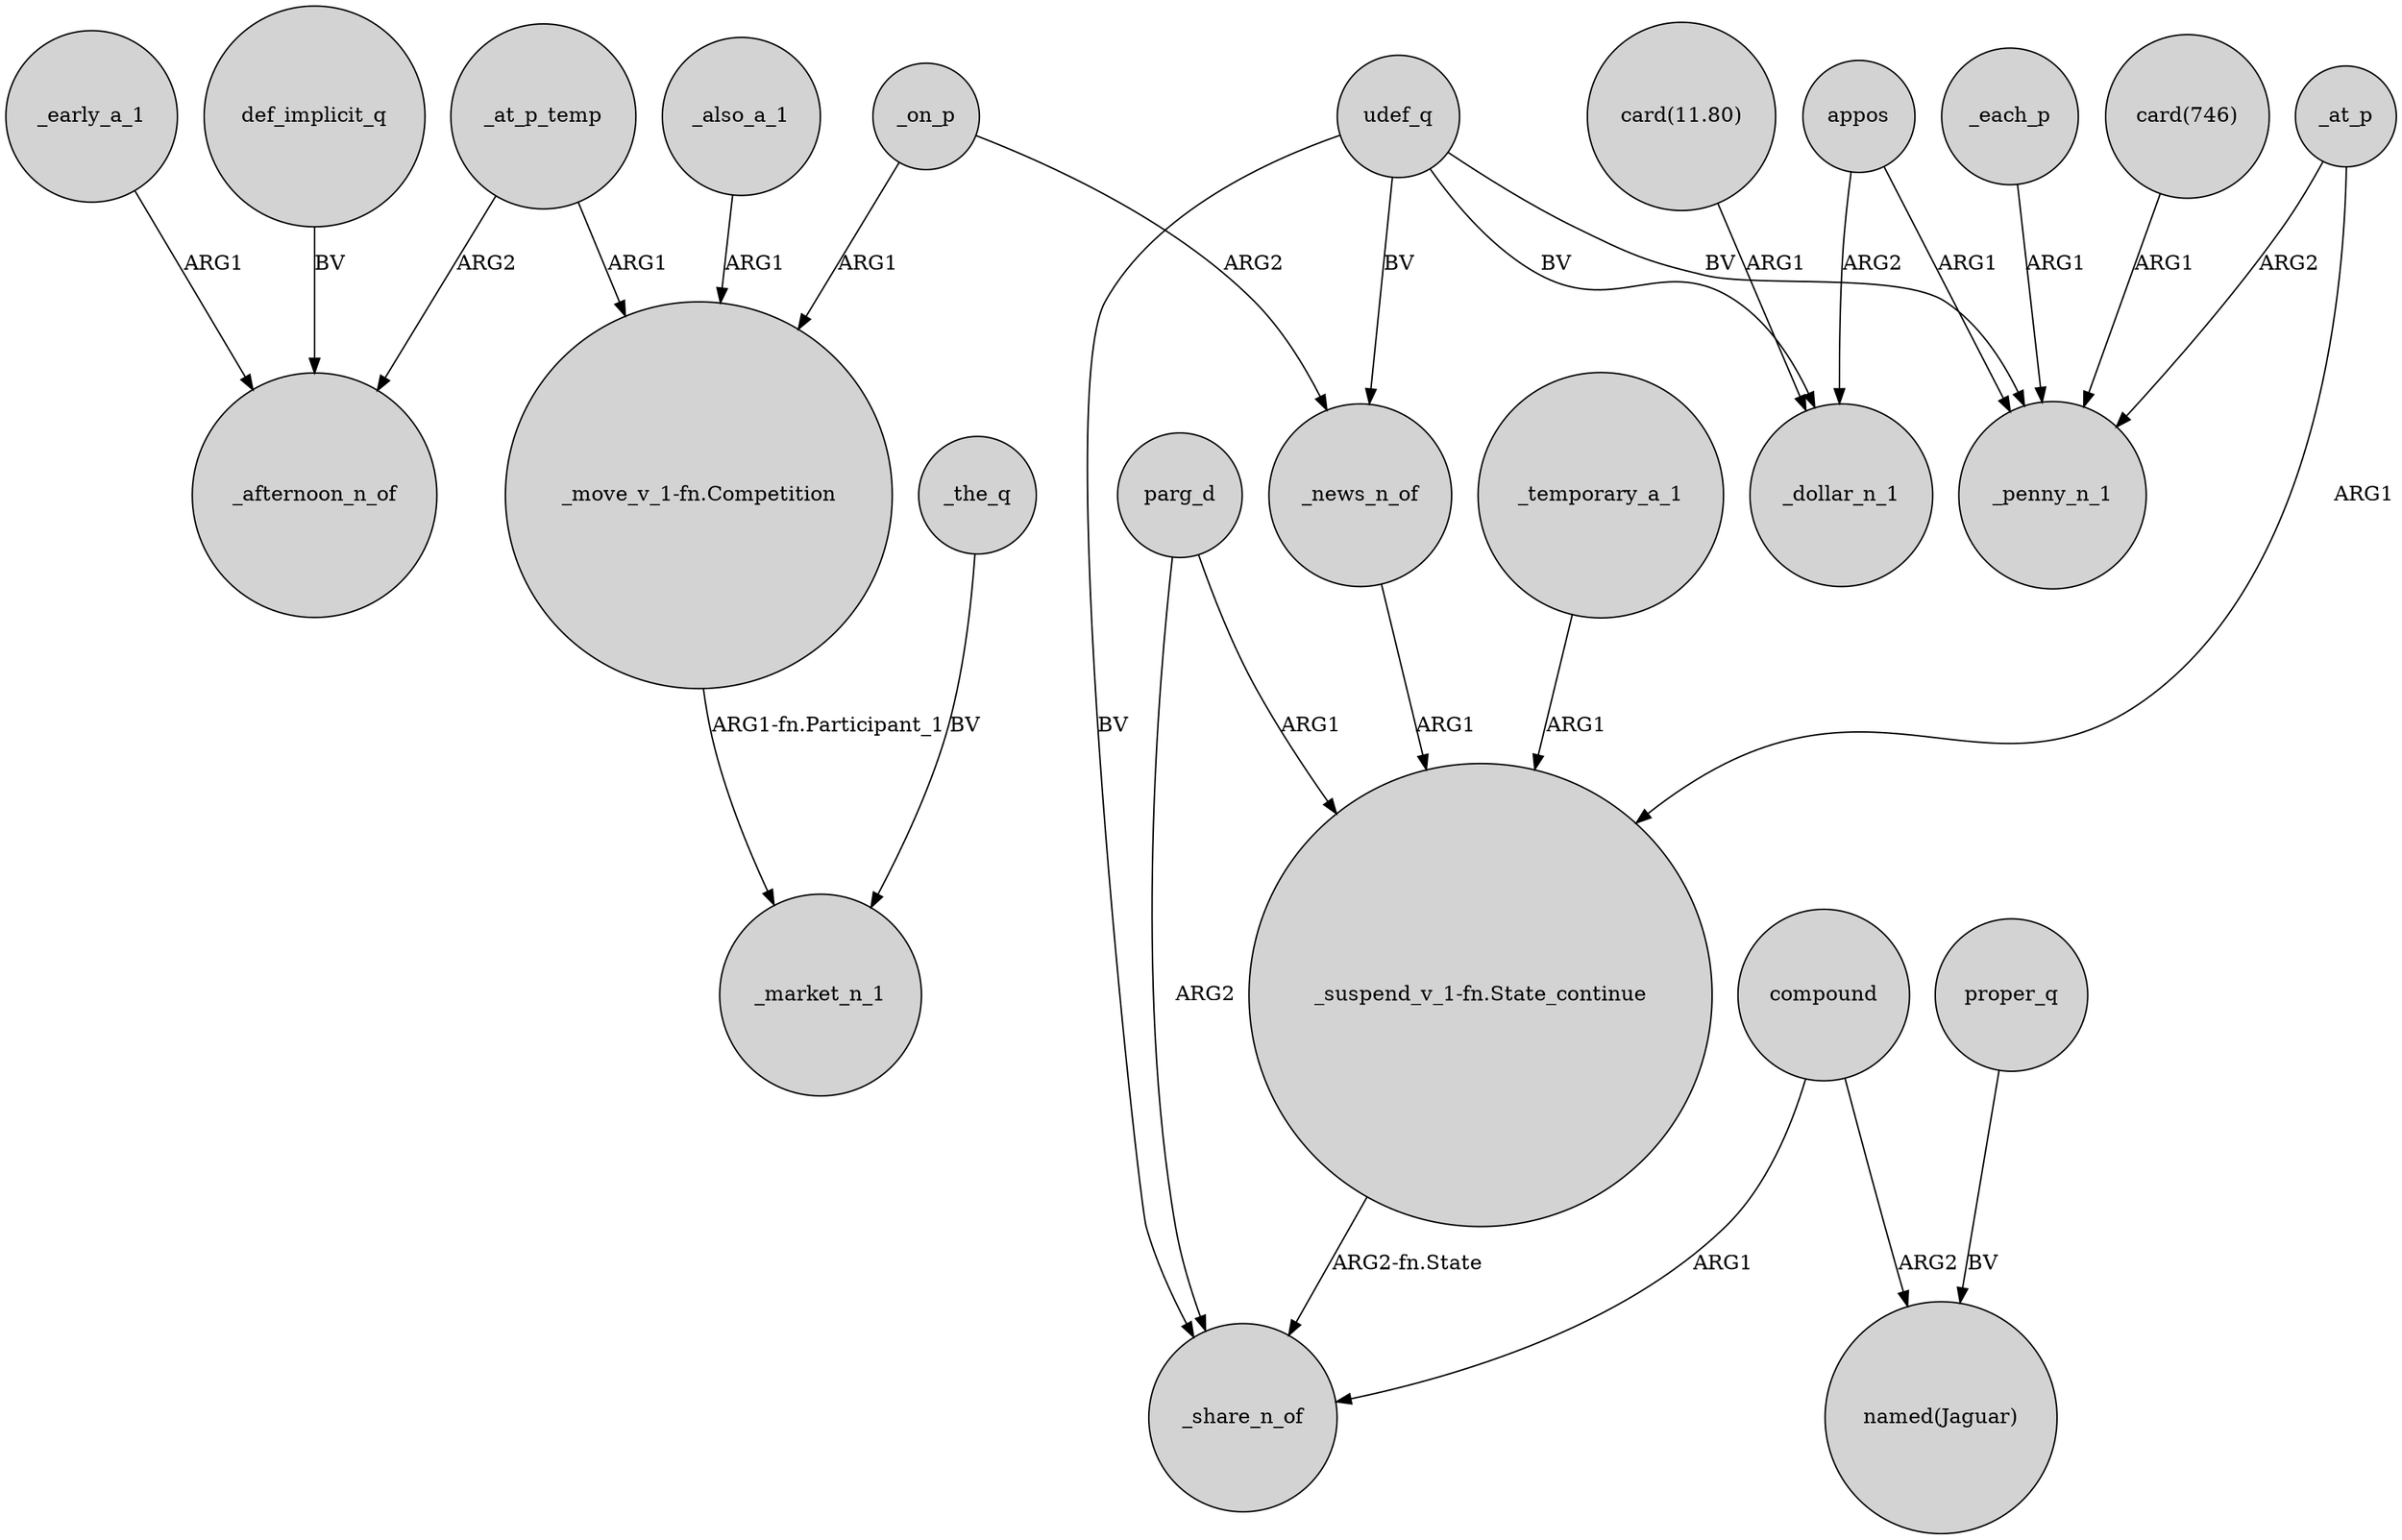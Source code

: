 digraph {
	node [shape=circle style=filled]
	_early_a_1 -> _afternoon_n_of [label=ARG1]
	udef_q -> _news_n_of [label=BV]
	compound -> _share_n_of [label=ARG1]
	"_move_v_1-fn.Competition" -> _market_n_1 [label="ARG1-fn.Participant_1"]
	appos -> _dollar_n_1 [label=ARG2]
	def_implicit_q -> _afternoon_n_of [label=BV]
	_the_q -> _market_n_1 [label=BV]
	"card(746)" -> _penny_n_1 [label=ARG1]
	parg_d -> "_suspend_v_1-fn.State_continue" [label=ARG1]
	"_suspend_v_1-fn.State_continue" -> _share_n_of [label="ARG2-fn.State"]
	compound -> "named(Jaguar)" [label=ARG2]
	_at_p_temp -> _afternoon_n_of [label=ARG2]
	_on_p -> _news_n_of [label=ARG2]
	udef_q -> _share_n_of [label=BV]
	_news_n_of -> "_suspend_v_1-fn.State_continue" [label=ARG1]
	proper_q -> "named(Jaguar)" [label=BV]
	udef_q -> _dollar_n_1 [label=BV]
	_temporary_a_1 -> "_suspend_v_1-fn.State_continue" [label=ARG1]
	appos -> _penny_n_1 [label=ARG1]
	_also_a_1 -> "_move_v_1-fn.Competition" [label=ARG1]
	_each_p -> _penny_n_1 [label=ARG1]
	_at_p_temp -> "_move_v_1-fn.Competition" [label=ARG1]
	udef_q -> _penny_n_1 [label=BV]
	parg_d -> _share_n_of [label=ARG2]
	_at_p -> _penny_n_1 [label=ARG2]
	_on_p -> "_move_v_1-fn.Competition" [label=ARG1]
	"card(11.80)" -> _dollar_n_1 [label=ARG1]
	_at_p -> "_suspend_v_1-fn.State_continue" [label=ARG1]
}
